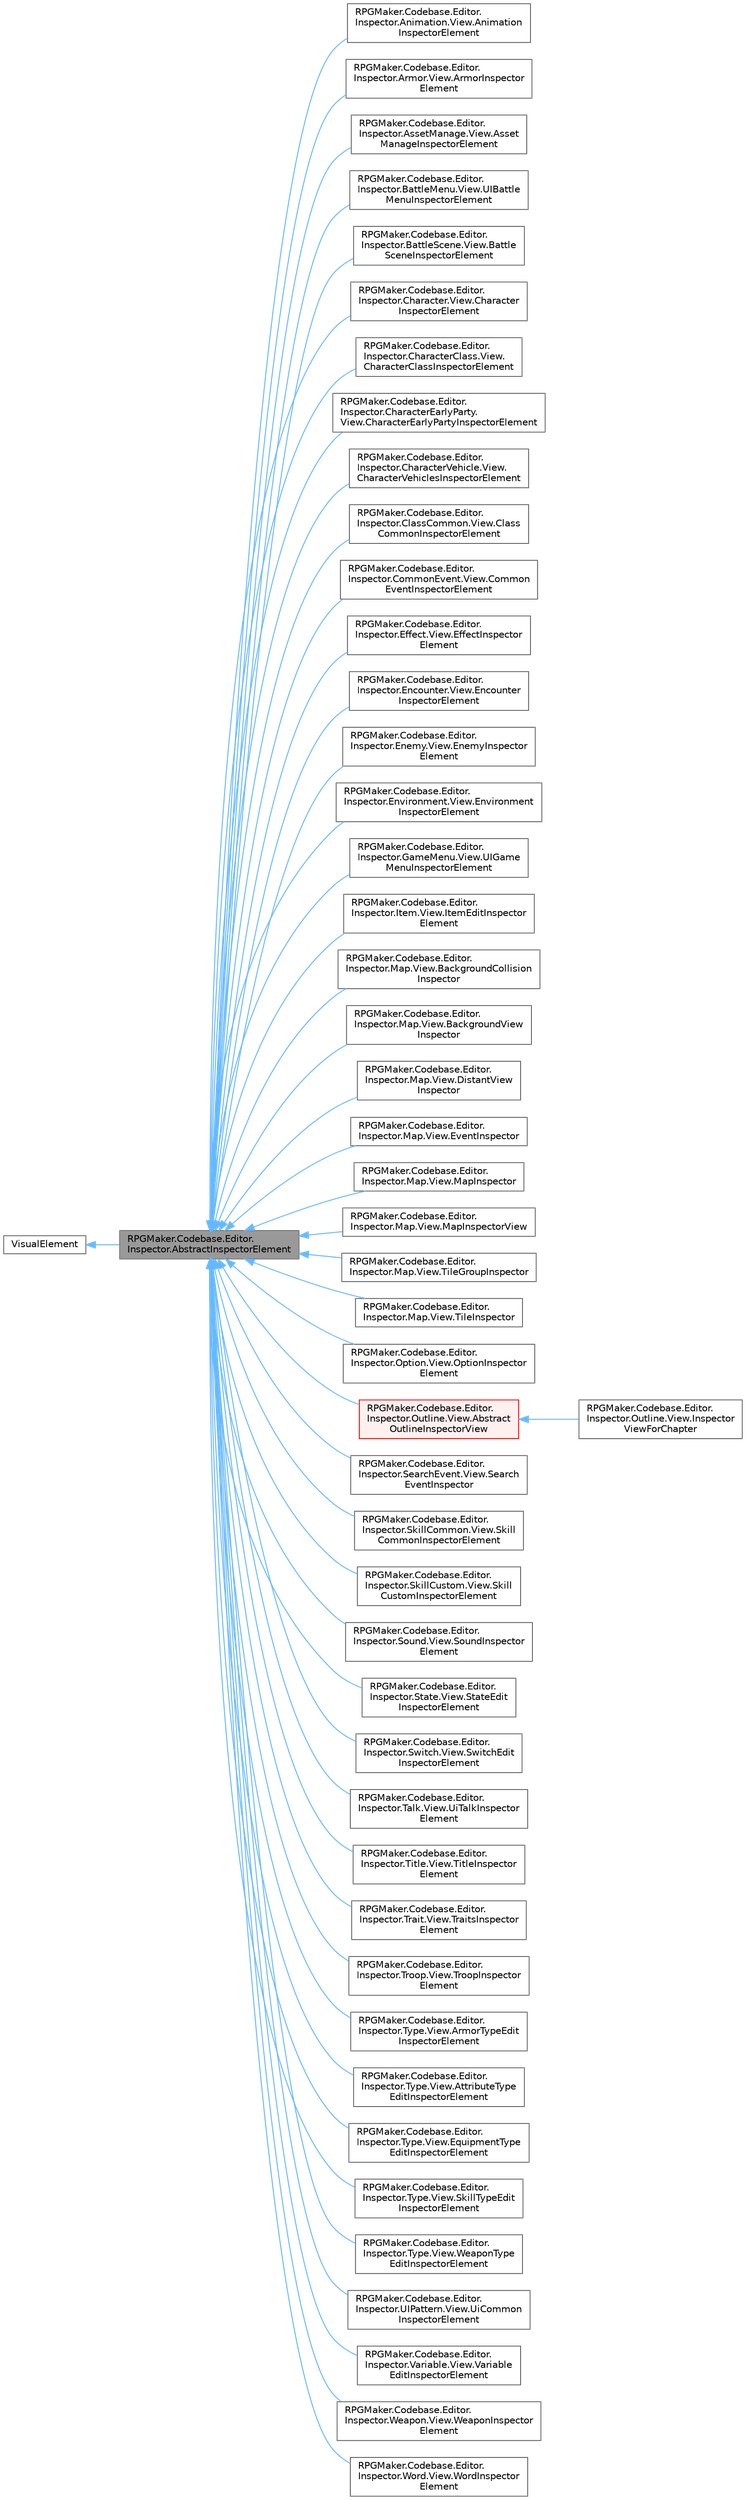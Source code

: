 digraph "RPGMaker.Codebase.Editor.Inspector.AbstractInspectorElement"
{
 // LATEX_PDF_SIZE
  bgcolor="transparent";
  edge [fontname=Helvetica,fontsize=10,labelfontname=Helvetica,labelfontsize=10];
  node [fontname=Helvetica,fontsize=10,shape=box,height=0.2,width=0.4];
  rankdir="LR";
  Node1 [id="Node000001",label="RPGMaker.Codebase.Editor.\lInspector.AbstractInspectorElement",height=0.2,width=0.4,color="gray40", fillcolor="grey60", style="filled", fontcolor="black",tooltip="😁 抽象インスペクター要素"];
  Node2 -> Node1 [id="edge1_Node000001_Node000002",dir="back",color="steelblue1",style="solid",tooltip=" "];
  Node2 [id="Node000002",label="VisualElement",height=0.2,width=0.4,color="gray40", fillcolor="white", style="filled",tooltip=" "];
  Node1 -> Node3 [id="edge2_Node000001_Node000003",dir="back",color="steelblue1",style="solid",tooltip=" "];
  Node3 [id="Node000003",label="RPGMaker.Codebase.Editor.\lInspector.Animation.View.Animation\lInspectorElement",height=0.2,width=0.4,color="gray40", fillcolor="white", style="filled",URL="$db/d84/class_r_p_g_maker_1_1_codebase_1_1_editor_1_1_inspector_1_1_animation_1_1_view_1_1_animation_inspector_element.html",tooltip="😁 アニメーション・インスペクター要素"];
  Node1 -> Node4 [id="edge3_Node000001_Node000004",dir="back",color="steelblue1",style="solid",tooltip=" "];
  Node4 [id="Node000004",label="RPGMaker.Codebase.Editor.\lInspector.Armor.View.ArmorInspector\lElement",height=0.2,width=0.4,color="gray40", fillcolor="white", style="filled",URL="$d2/d8f/class_r_p_g_maker_1_1_codebase_1_1_editor_1_1_inspector_1_1_armor_1_1_view_1_1_armor_inspector_element.html",tooltip="😁 防具インスペクター要素"];
  Node1 -> Node5 [id="edge4_Node000001_Node000005",dir="back",color="steelblue1",style="solid",tooltip=" "];
  Node5 [id="Node000005",label="RPGMaker.Codebase.Editor.\lInspector.AssetManage.View.Asset\lManageInspectorElement",height=0.2,width=0.4,color="gray40", fillcolor="white", style="filled",URL="$da/d9f/class_r_p_g_maker_1_1_codebase_1_1_editor_1_1_inspector_1_1_asset_manage_1_1_view_1_1_asset_manage_inspector_element.html",tooltip="😁 資産管理インスペクター要素"];
  Node1 -> Node6 [id="edge5_Node000001_Node000006",dir="back",color="steelblue1",style="solid",tooltip=" "];
  Node6 [id="Node000006",label="RPGMaker.Codebase.Editor.\lInspector.BattleMenu.View.UIBattle\lMenuInspectorElement",height=0.2,width=0.4,color="gray40", fillcolor="white", style="filled",URL="$dc/d51/class_r_p_g_maker_1_1_codebase_1_1_editor_1_1_inspector_1_1_battle_menu_1_1_view_1_1_u_i_battle_menu_inspector_element.html",tooltip="😁 ユーザー・インターフェース戦闘メニュー・インスペクター要素"];
  Node1 -> Node7 [id="edge6_Node000001_Node000007",dir="back",color="steelblue1",style="solid",tooltip=" "];
  Node7 [id="Node000007",label="RPGMaker.Codebase.Editor.\lInspector.BattleScene.View.Battle\lSceneInspectorElement",height=0.2,width=0.4,color="gray40", fillcolor="white", style="filled",URL="$d8/d9b/class_r_p_g_maker_1_1_codebase_1_1_editor_1_1_inspector_1_1_battle_scene_1_1_view_1_1_battle_scene_inspector_element.html",tooltip="😁 戦闘シーン・インスペクター要素"];
  Node1 -> Node8 [id="edge7_Node000001_Node000008",dir="back",color="steelblue1",style="solid",tooltip=" "];
  Node8 [id="Node000008",label="RPGMaker.Codebase.Editor.\lInspector.Character.View.Character\lInspectorElement",height=0.2,width=0.4,color="gray40", fillcolor="white", style="filled",URL="$dc/da1/class_r_p_g_maker_1_1_codebase_1_1_editor_1_1_inspector_1_1_character_1_1_view_1_1_character_inspector_element.html",tooltip="😁 キャラクター・インスペクター要素"];
  Node1 -> Node9 [id="edge8_Node000001_Node000009",dir="back",color="steelblue1",style="solid",tooltip=" "];
  Node9 [id="Node000009",label="RPGMaker.Codebase.Editor.\lInspector.CharacterClass.View.\lCharacterClassInspectorElement",height=0.2,width=0.4,color="gray40", fillcolor="white", style="filled",URL="$d5/d11/class_r_p_g_maker_1_1_codebase_1_1_editor_1_1_inspector_1_1_character_class_1_1_view_1_1_character_class_inspector_element.html",tooltip="😁 キャラクター・クラス・インスペクター要素"];
  Node1 -> Node10 [id="edge9_Node000001_Node000010",dir="back",color="steelblue1",style="solid",tooltip=" "];
  Node10 [id="Node000010",label="RPGMaker.Codebase.Editor.\lInspector.CharacterEarlyParty.\lView.CharacterEarlyPartyInspectorElement",height=0.2,width=0.4,color="gray40", fillcolor="white", style="filled",URL="$d0/d65/class_r_p_g_maker_1_1_codebase_1_1_editor_1_1_inspector_1_1_character_early_party_1_1_view_1_1_cc4fa2b01e67b27fe5048261c8a1cbfc8.html",tooltip="😁 キャラクター早期パーティー・インスペクター要素"];
  Node1 -> Node11 [id="edge10_Node000001_Node000011",dir="back",color="steelblue1",style="solid",tooltip=" "];
  Node11 [id="Node000011",label="RPGMaker.Codebase.Editor.\lInspector.CharacterVehicle.View.\lCharacterVehiclesInspectorElement",height=0.2,width=0.4,color="gray40", fillcolor="white", style="filled",URL="$df/d53/class_r_p_g_maker_1_1_codebase_1_1_editor_1_1_inspector_1_1_character_vehicle_1_1_view_1_1_character_vehicles_inspector_element.html",tooltip="😁 キャラクター乗り物インスペクター要素"];
  Node1 -> Node12 [id="edge11_Node000001_Node000012",dir="back",color="steelblue1",style="solid",tooltip=" "];
  Node12 [id="Node000012",label="RPGMaker.Codebase.Editor.\lInspector.ClassCommon.View.Class\lCommonInspectorElement",height=0.2,width=0.4,color="gray40", fillcolor="white", style="filled",URL="$d0/db0/class_r_p_g_maker_1_1_codebase_1_1_editor_1_1_inspector_1_1_class_common_1_1_view_1_1_class_common_inspector_element.html",tooltip="😁 クラス共通インスペクター要素"];
  Node1 -> Node13 [id="edge12_Node000001_Node000013",dir="back",color="steelblue1",style="solid",tooltip=" "];
  Node13 [id="Node000013",label="RPGMaker.Codebase.Editor.\lInspector.CommonEvent.View.Common\lEventInspectorElement",height=0.2,width=0.4,color="gray40", fillcolor="white", style="filled",URL="$d7/df2/class_r_p_g_maker_1_1_codebase_1_1_editor_1_1_inspector_1_1_common_event_1_1_view_1_1_common_event_inspector_element.html",tooltip="😁 共通イベント・インスペクター要素"];
  Node1 -> Node14 [id="edge13_Node000001_Node000014",dir="back",color="steelblue1",style="solid",tooltip=" "];
  Node14 [id="Node000014",label="RPGMaker.Codebase.Editor.\lInspector.Effect.View.EffectInspector\lElement",height=0.2,width=0.4,color="gray40", fillcolor="white", style="filled",URL="$d3/d10/class_r_p_g_maker_1_1_codebase_1_1_editor_1_1_inspector_1_1_effect_1_1_view_1_1_effect_inspector_element.html",tooltip="😁 効果インスペクター要素"];
  Node1 -> Node15 [id="edge14_Node000001_Node000015",dir="back",color="steelblue1",style="solid",tooltip=" "];
  Node15 [id="Node000015",label="RPGMaker.Codebase.Editor.\lInspector.Encounter.View.Encounter\lInspectorElement",height=0.2,width=0.4,color="gray40", fillcolor="white", style="filled",URL="$db/dd6/class_r_p_g_maker_1_1_codebase_1_1_editor_1_1_inspector_1_1_encounter_1_1_view_1_1_encounter_inspector_element.html",tooltip="😁 遭遇インスペクター要素"];
  Node1 -> Node16 [id="edge15_Node000001_Node000016",dir="back",color="steelblue1",style="solid",tooltip=" "];
  Node16 [id="Node000016",label="RPGMaker.Codebase.Editor.\lInspector.Enemy.View.EnemyInspector\lElement",height=0.2,width=0.4,color="gray40", fillcolor="white", style="filled",URL="$d3/d57/class_r_p_g_maker_1_1_codebase_1_1_editor_1_1_inspector_1_1_enemy_1_1_view_1_1_enemy_inspector_element.html",tooltip="😁 敵インスペクター要素"];
  Node1 -> Node17 [id="edge16_Node000001_Node000017",dir="back",color="steelblue1",style="solid",tooltip=" "];
  Node17 [id="Node000017",label="RPGMaker.Codebase.Editor.\lInspector.Environment.View.Environment\lInspectorElement",height=0.2,width=0.4,color="gray40", fillcolor="white", style="filled",URL="$d1/da8/class_r_p_g_maker_1_1_codebase_1_1_editor_1_1_inspector_1_1_environment_1_1_view_1_1_environment_inspector_element.html",tooltip="😁 環境設定のInspector"];
  Node1 -> Node18 [id="edge17_Node000001_Node000018",dir="back",color="steelblue1",style="solid",tooltip=" "];
  Node18 [id="Node000018",label="RPGMaker.Codebase.Editor.\lInspector.GameMenu.View.UIGame\lMenuInspectorElement",height=0.2,width=0.4,color="gray40", fillcolor="white", style="filled",URL="$d3/ddf/class_r_p_g_maker_1_1_codebase_1_1_editor_1_1_inspector_1_1_game_menu_1_1_view_1_1_u_i_game_menu_inspector_element.html",tooltip="😁 ユーザー・インターフェース・ゲーム・メニュー・インスペクター要素"];
  Node1 -> Node19 [id="edge18_Node000001_Node000019",dir="back",color="steelblue1",style="solid",tooltip=" "];
  Node19 [id="Node000019",label="RPGMaker.Codebase.Editor.\lInspector.Item.View.ItemEditInspector\lElement",height=0.2,width=0.4,color="gray40", fillcolor="white", style="filled",URL="$d7/d2a/class_r_p_g_maker_1_1_codebase_1_1_editor_1_1_inspector_1_1_item_1_1_view_1_1_item_edit_inspector_element.html",tooltip="😁 アイテム編集インスペクター要素"];
  Node1 -> Node20 [id="edge19_Node000001_Node000020",dir="back",color="steelblue1",style="solid",tooltip=" "];
  Node20 [id="Node000020",label="RPGMaker.Codebase.Editor.\lInspector.Map.View.BackgroundCollision\lInspector",height=0.2,width=0.4,color="gray40", fillcolor="white", style="filled",URL="$df/d41/class_r_p_g_maker_1_1_codebase_1_1_editor_1_1_inspector_1_1_map_1_1_view_1_1_background_collision_inspector.html",tooltip="😁 背景衝突インスペクター"];
  Node1 -> Node21 [id="edge20_Node000001_Node000021",dir="back",color="steelblue1",style="solid",tooltip=" "];
  Node21 [id="Node000021",label="RPGMaker.Codebase.Editor.\lInspector.Map.View.BackgroundView\lInspector",height=0.2,width=0.4,color="gray40", fillcolor="white", style="filled",URL="$d8/d7d/class_r_p_g_maker_1_1_codebase_1_1_editor_1_1_inspector_1_1_map_1_1_view_1_1_background_view_inspector.html",tooltip="😁 背景ビュー・インスペクター"];
  Node1 -> Node22 [id="edge21_Node000001_Node000022",dir="back",color="steelblue1",style="solid",tooltip=" "];
  Node22 [id="Node000022",label="RPGMaker.Codebase.Editor.\lInspector.Map.View.DistantView\lInspector",height=0.2,width=0.4,color="gray40", fillcolor="white", style="filled",URL="$d9/d2f/class_r_p_g_maker_1_1_codebase_1_1_editor_1_1_inspector_1_1_map_1_1_view_1_1_distant_view_inspector.html",tooltip="😁 遠景のinspector枠の表示物"];
  Node1 -> Node23 [id="edge22_Node000001_Node000023",dir="back",color="steelblue1",style="solid",tooltip=" "];
  Node23 [id="Node000023",label="RPGMaker.Codebase.Editor.\lInspector.Map.View.EventInspector",height=0.2,width=0.4,color="gray40", fillcolor="white", style="filled",URL="$d1/d3b/class_r_p_g_maker_1_1_codebase_1_1_editor_1_1_inspector_1_1_map_1_1_view_1_1_event_inspector.html",tooltip="😁 マップ>イベント設定画面のinspector枠"];
  Node1 -> Node24 [id="edge23_Node000001_Node000024",dir="back",color="steelblue1",style="solid",tooltip=" "];
  Node24 [id="Node000024",label="RPGMaker.Codebase.Editor.\lInspector.Map.View.MapInspector",height=0.2,width=0.4,color="gray40", fillcolor="white", style="filled",URL="$d0/d30/class_r_p_g_maker_1_1_codebase_1_1_editor_1_1_inspector_1_1_map_1_1_view_1_1_map_inspector.html",tooltip="😁 マップ・インスペクター"];
  Node1 -> Node25 [id="edge24_Node000001_Node000025",dir="back",color="steelblue1",style="solid",tooltip=" "];
  Node25 [id="Node000025",label="RPGMaker.Codebase.Editor.\lInspector.Map.View.MapInspectorView",height=0.2,width=0.4,color="gray40", fillcolor="white", style="filled",URL="$d2/d9d/class_r_p_g_maker_1_1_codebase_1_1_editor_1_1_inspector_1_1_map_1_1_view_1_1_map_inspector_view.html",tooltip="😁 マップエディター用インスペクターウィンドウ."];
  Node1 -> Node26 [id="edge25_Node000001_Node000026",dir="back",color="steelblue1",style="solid",tooltip=" "];
  Node26 [id="Node000026",label="RPGMaker.Codebase.Editor.\lInspector.Map.View.TileGroupInspector",height=0.2,width=0.4,color="gray40", fillcolor="white", style="filled",URL="$d3/d91/class_r_p_g_maker_1_1_codebase_1_1_editor_1_1_inspector_1_1_map_1_1_view_1_1_tile_group_inspector.html",tooltip="😁 タイル・グループ・インスペクター"];
  Node1 -> Node27 [id="edge26_Node000001_Node000027",dir="back",color="steelblue1",style="solid",tooltip=" "];
  Node27 [id="Node000027",label="RPGMaker.Codebase.Editor.\lInspector.Map.View.TileInspector",height=0.2,width=0.4,color="gray40", fillcolor="white", style="filled",URL="$d4/d9a/class_r_p_g_maker_1_1_codebase_1_1_editor_1_1_inspector_1_1_map_1_1_view_1_1_tile_inspector.html",tooltip="😁 タイル・インスペクター"];
  Node1 -> Node28 [id="edge27_Node000001_Node000028",dir="back",color="steelblue1",style="solid",tooltip=" "];
  Node28 [id="Node000028",label="RPGMaker.Codebase.Editor.\lInspector.Option.View.OptionInspector\lElement",height=0.2,width=0.4,color="gray40", fillcolor="white", style="filled",URL="$d0/d9c/class_r_p_g_maker_1_1_codebase_1_1_editor_1_1_inspector_1_1_option_1_1_view_1_1_option_inspector_element.html",tooltip="😁 オプション・インスペクター要素"];
  Node1 -> Node29 [id="edge28_Node000001_Node000029",dir="back",color="steelblue1",style="solid",tooltip=" "];
  Node29 [id="Node000029",label="RPGMaker.Codebase.Editor.\lInspector.Outline.View.Abstract\lOutlineInspectorView",height=0.2,width=0.4,color="red", fillcolor="#FFF0F0", style="filled",URL="$dd/dd6/class_r_p_g_maker_1_1_codebase_1_1_editor_1_1_inspector_1_1_outline_1_1_view_1_1_abstract_outline_inspector_view.html",tooltip="😁 抽象輪郭インスペクター・ビュー"];
  Node29 -> Node30 [id="edge29_Node000029_Node000030",dir="back",color="steelblue1",style="solid",tooltip=" "];
  Node30 [id="Node000030",label="RPGMaker.Codebase.Editor.\lInspector.Outline.View.Inspector\lViewForChapter",height=0.2,width=0.4,color="gray40", fillcolor="white", style="filled",URL="$d9/dca/class_r_p_g_maker_1_1_codebase_1_1_editor_1_1_inspector_1_1_outline_1_1_view_1_1_inspector_view_for_chapter.html",tooltip="😁 章のためのインスペクター・ビュー"];
  Node1 -> Node32 [id="edge30_Node000001_Node000032",dir="back",color="steelblue1",style="solid",tooltip=" "];
  Node32 [id="Node000032",label="RPGMaker.Codebase.Editor.\lInspector.SearchEvent.View.Search\lEventInspector",height=0.2,width=0.4,color="gray40", fillcolor="white", style="filled",URL="$d3/d3d/class_r_p_g_maker_1_1_codebase_1_1_editor_1_1_inspector_1_1_search_event_1_1_view_1_1_search_event_inspector.html",tooltip="😁 検索イベント・インスペクター"];
  Node1 -> Node33 [id="edge31_Node000001_Node000033",dir="back",color="steelblue1",style="solid",tooltip=" "];
  Node33 [id="Node000033",label="RPGMaker.Codebase.Editor.\lInspector.SkillCommon.View.Skill\lCommonInspectorElement",height=0.2,width=0.4,color="gray40", fillcolor="white", style="filled",URL="$d7/d4b/class_r_p_g_maker_1_1_codebase_1_1_editor_1_1_inspector_1_1_skill_common_1_1_view_1_1_skill_common_inspector_element.html",tooltip="😁 スキル共通インスペクター要素"];
  Node1 -> Node34 [id="edge32_Node000001_Node000034",dir="back",color="steelblue1",style="solid",tooltip=" "];
  Node34 [id="Node000034",label="RPGMaker.Codebase.Editor.\lInspector.SkillCustom.View.Skill\lCustomInspectorElement",height=0.2,width=0.4,color="gray40", fillcolor="white", style="filled",URL="$dc/d02/class_r_p_g_maker_1_1_codebase_1_1_editor_1_1_inspector_1_1_skill_custom_1_1_view_1_1_skill_custom_inspector_element.html",tooltip="😁 スキル・カスタム・インスペクター要素"];
  Node1 -> Node35 [id="edge33_Node000001_Node000035",dir="back",color="steelblue1",style="solid",tooltip=" "];
  Node35 [id="Node000035",label="RPGMaker.Codebase.Editor.\lInspector.Sound.View.SoundInspector\lElement",height=0.2,width=0.4,color="gray40", fillcolor="white", style="filled",URL="$d3/dcd/class_r_p_g_maker_1_1_codebase_1_1_editor_1_1_inspector_1_1_sound_1_1_view_1_1_sound_inspector_element.html",tooltip="😁 音インスペクター要素"];
  Node1 -> Node36 [id="edge34_Node000001_Node000036",dir="back",color="steelblue1",style="solid",tooltip=" "];
  Node36 [id="Node000036",label="RPGMaker.Codebase.Editor.\lInspector.State.View.StateEdit\lInspectorElement",height=0.2,width=0.4,color="gray40", fillcolor="white", style="filled",URL="$d4/d97/class_r_p_g_maker_1_1_codebase_1_1_editor_1_1_inspector_1_1_state_1_1_view_1_1_state_edit_inspector_element.html",tooltip="😁 状態編集インスペクター要素"];
  Node1 -> Node37 [id="edge35_Node000001_Node000037",dir="back",color="steelblue1",style="solid",tooltip=" "];
  Node37 [id="Node000037",label="RPGMaker.Codebase.Editor.\lInspector.Switch.View.SwitchEdit\lInspectorElement",height=0.2,width=0.4,color="gray40", fillcolor="white", style="filled",URL="$d9/dd8/class_r_p_g_maker_1_1_codebase_1_1_editor_1_1_inspector_1_1_switch_1_1_view_1_1_switch_edit_inspector_element.html",tooltip="😁 スイッチ編集インスペクター要素"];
  Node1 -> Node38 [id="edge36_Node000001_Node000038",dir="back",color="steelblue1",style="solid",tooltip=" "];
  Node38 [id="Node000038",label="RPGMaker.Codebase.Editor.\lInspector.Talk.View.UiTalkInspector\lElement",height=0.2,width=0.4,color="gray40", fillcolor="white", style="filled",URL="$dc/d2c/class_r_p_g_maker_1_1_codebase_1_1_editor_1_1_inspector_1_1_talk_1_1_view_1_1_ui_talk_inspector_element.html",tooltip="😁 ユーザー・インターフェース会話インスペクター要素"];
  Node1 -> Node39 [id="edge37_Node000001_Node000039",dir="back",color="steelblue1",style="solid",tooltip=" "];
  Node39 [id="Node000039",label="RPGMaker.Codebase.Editor.\lInspector.Title.View.TitleInspector\lElement",height=0.2,width=0.4,color="gray40", fillcolor="white", style="filled",URL="$de/d02/class_r_p_g_maker_1_1_codebase_1_1_editor_1_1_inspector_1_1_title_1_1_view_1_1_title_inspector_element.html",tooltip="😁 タイトル・インスペクター要素"];
  Node1 -> Node40 [id="edge38_Node000001_Node000040",dir="back",color="steelblue1",style="solid",tooltip=" "];
  Node40 [id="Node000040",label="RPGMaker.Codebase.Editor.\lInspector.Trait.View.TraitsInspector\lElement",height=0.2,width=0.4,color="gray40", fillcolor="white", style="filled",URL="$db/d92/class_r_p_g_maker_1_1_codebase_1_1_editor_1_1_inspector_1_1_trait_1_1_view_1_1_traits_inspector_element.html",tooltip="😁 特徴インスペクター要素"];
  Node1 -> Node41 [id="edge39_Node000001_Node000041",dir="back",color="steelblue1",style="solid",tooltip=" "];
  Node41 [id="Node000041",label="RPGMaker.Codebase.Editor.\lInspector.Troop.View.TroopInspector\lElement",height=0.2,width=0.4,color="gray40", fillcolor="white", style="filled",URL="$d8/d90/class_r_p_g_maker_1_1_codebase_1_1_editor_1_1_inspector_1_1_troop_1_1_view_1_1_troop_inspector_element.html",tooltip="😁 部隊インスペクター要素"];
  Node1 -> Node42 [id="edge40_Node000001_Node000042",dir="back",color="steelblue1",style="solid",tooltip=" "];
  Node42 [id="Node000042",label="RPGMaker.Codebase.Editor.\lInspector.Type.View.ArmorTypeEdit\lInspectorElement",height=0.2,width=0.4,color="gray40", fillcolor="white", style="filled",URL="$db/dc2/class_r_p_g_maker_1_1_codebase_1_1_editor_1_1_inspector_1_1_type_1_1_view_1_1_armor_type_edit_inspector_element.html",tooltip="😁 防具型インスペクター要素"];
  Node1 -> Node43 [id="edge41_Node000001_Node000043",dir="back",color="steelblue1",style="solid",tooltip=" "];
  Node43 [id="Node000043",label="RPGMaker.Codebase.Editor.\lInspector.Type.View.AttributeType\lEditInspectorElement",height=0.2,width=0.4,color="gray40", fillcolor="white", style="filled",URL="$da/d29/class_r_p_g_maker_1_1_codebase_1_1_editor_1_1_inspector_1_1_type_1_1_view_1_1_attribute_type_edit_inspector_element.html",tooltip="😁 属性型編集インスペクター要素"];
  Node1 -> Node44 [id="edge42_Node000001_Node000044",dir="back",color="steelblue1",style="solid",tooltip=" "];
  Node44 [id="Node000044",label="RPGMaker.Codebase.Editor.\lInspector.Type.View.EquipmentType\lEditInspectorElement",height=0.2,width=0.4,color="gray40", fillcolor="white", style="filled",URL="$d4/dd1/class_r_p_g_maker_1_1_codebase_1_1_editor_1_1_inspector_1_1_type_1_1_view_1_1_equipment_type_edit_inspector_element.html",tooltip="😁 装備型編集インスペクター要素"];
  Node1 -> Node45 [id="edge43_Node000001_Node000045",dir="back",color="steelblue1",style="solid",tooltip=" "];
  Node45 [id="Node000045",label="RPGMaker.Codebase.Editor.\lInspector.Type.View.SkillTypeEdit\lInspectorElement",height=0.2,width=0.4,color="gray40", fillcolor="white", style="filled",URL="$d6/d24/class_r_p_g_maker_1_1_codebase_1_1_editor_1_1_inspector_1_1_type_1_1_view_1_1_skill_type_edit_inspector_element.html",tooltip="😁 スキル型編集インスペクター要素"];
  Node1 -> Node46 [id="edge44_Node000001_Node000046",dir="back",color="steelblue1",style="solid",tooltip=" "];
  Node46 [id="Node000046",label="RPGMaker.Codebase.Editor.\lInspector.Type.View.WeaponType\lEditInspectorElement",height=0.2,width=0.4,color="gray40", fillcolor="white", style="filled",URL="$d3/df4/class_r_p_g_maker_1_1_codebase_1_1_editor_1_1_inspector_1_1_type_1_1_view_1_1_weapon_type_edit_inspector_element.html",tooltip="😁 武器型編集インスペクター要素"];
  Node1 -> Node47 [id="edge45_Node000001_Node000047",dir="back",color="steelblue1",style="solid",tooltip=" "];
  Node47 [id="Node000047",label="RPGMaker.Codebase.Editor.\lInspector.UIPattern.View.UiCommon\lInspectorElement",height=0.2,width=0.4,color="gray40", fillcolor="white", style="filled",URL="$dd/d5a/class_r_p_g_maker_1_1_codebase_1_1_editor_1_1_inspector_1_1_u_i_pattern_1_1_view_1_1_ui_common_inspector_element.html",tooltip="😁 ユーザー・インターフェース・インスペクター要素"];
  Node1 -> Node48 [id="edge46_Node000001_Node000048",dir="back",color="steelblue1",style="solid",tooltip=" "];
  Node48 [id="Node000048",label="RPGMaker.Codebase.Editor.\lInspector.Variable.View.Variable\lEditInspectorElement",height=0.2,width=0.4,color="gray40", fillcolor="white", style="filled",URL="$da/d9b/class_r_p_g_maker_1_1_codebase_1_1_editor_1_1_inspector_1_1_variable_1_1_view_1_1_variable_edit_inspector_element.html",tooltip="😁 変数編集インスペクター要素"];
  Node1 -> Node49 [id="edge47_Node000001_Node000049",dir="back",color="steelblue1",style="solid",tooltip=" "];
  Node49 [id="Node000049",label="RPGMaker.Codebase.Editor.\lInspector.Weapon.View.WeaponInspector\lElement",height=0.2,width=0.4,color="gray40", fillcolor="white", style="filled",URL="$d9/dbc/class_r_p_g_maker_1_1_codebase_1_1_editor_1_1_inspector_1_1_weapon_1_1_view_1_1_weapon_inspector_element.html",tooltip="😁 [装備アイテムの編集]-[武器]の各武器のinspector枠"];
  Node1 -> Node50 [id="edge48_Node000001_Node000050",dir="back",color="steelblue1",style="solid",tooltip=" "];
  Node50 [id="Node000050",label="RPGMaker.Codebase.Editor.\lInspector.Word.View.WordInspector\lElement",height=0.2,width=0.4,color="gray40", fillcolor="white", style="filled",URL="$df/d91/class_r_p_g_maker_1_1_codebase_1_1_editor_1_1_inspector_1_1_word_1_1_view_1_1_word_inspector_element.html",tooltip="😁 単語インスペクター要素"];
}
